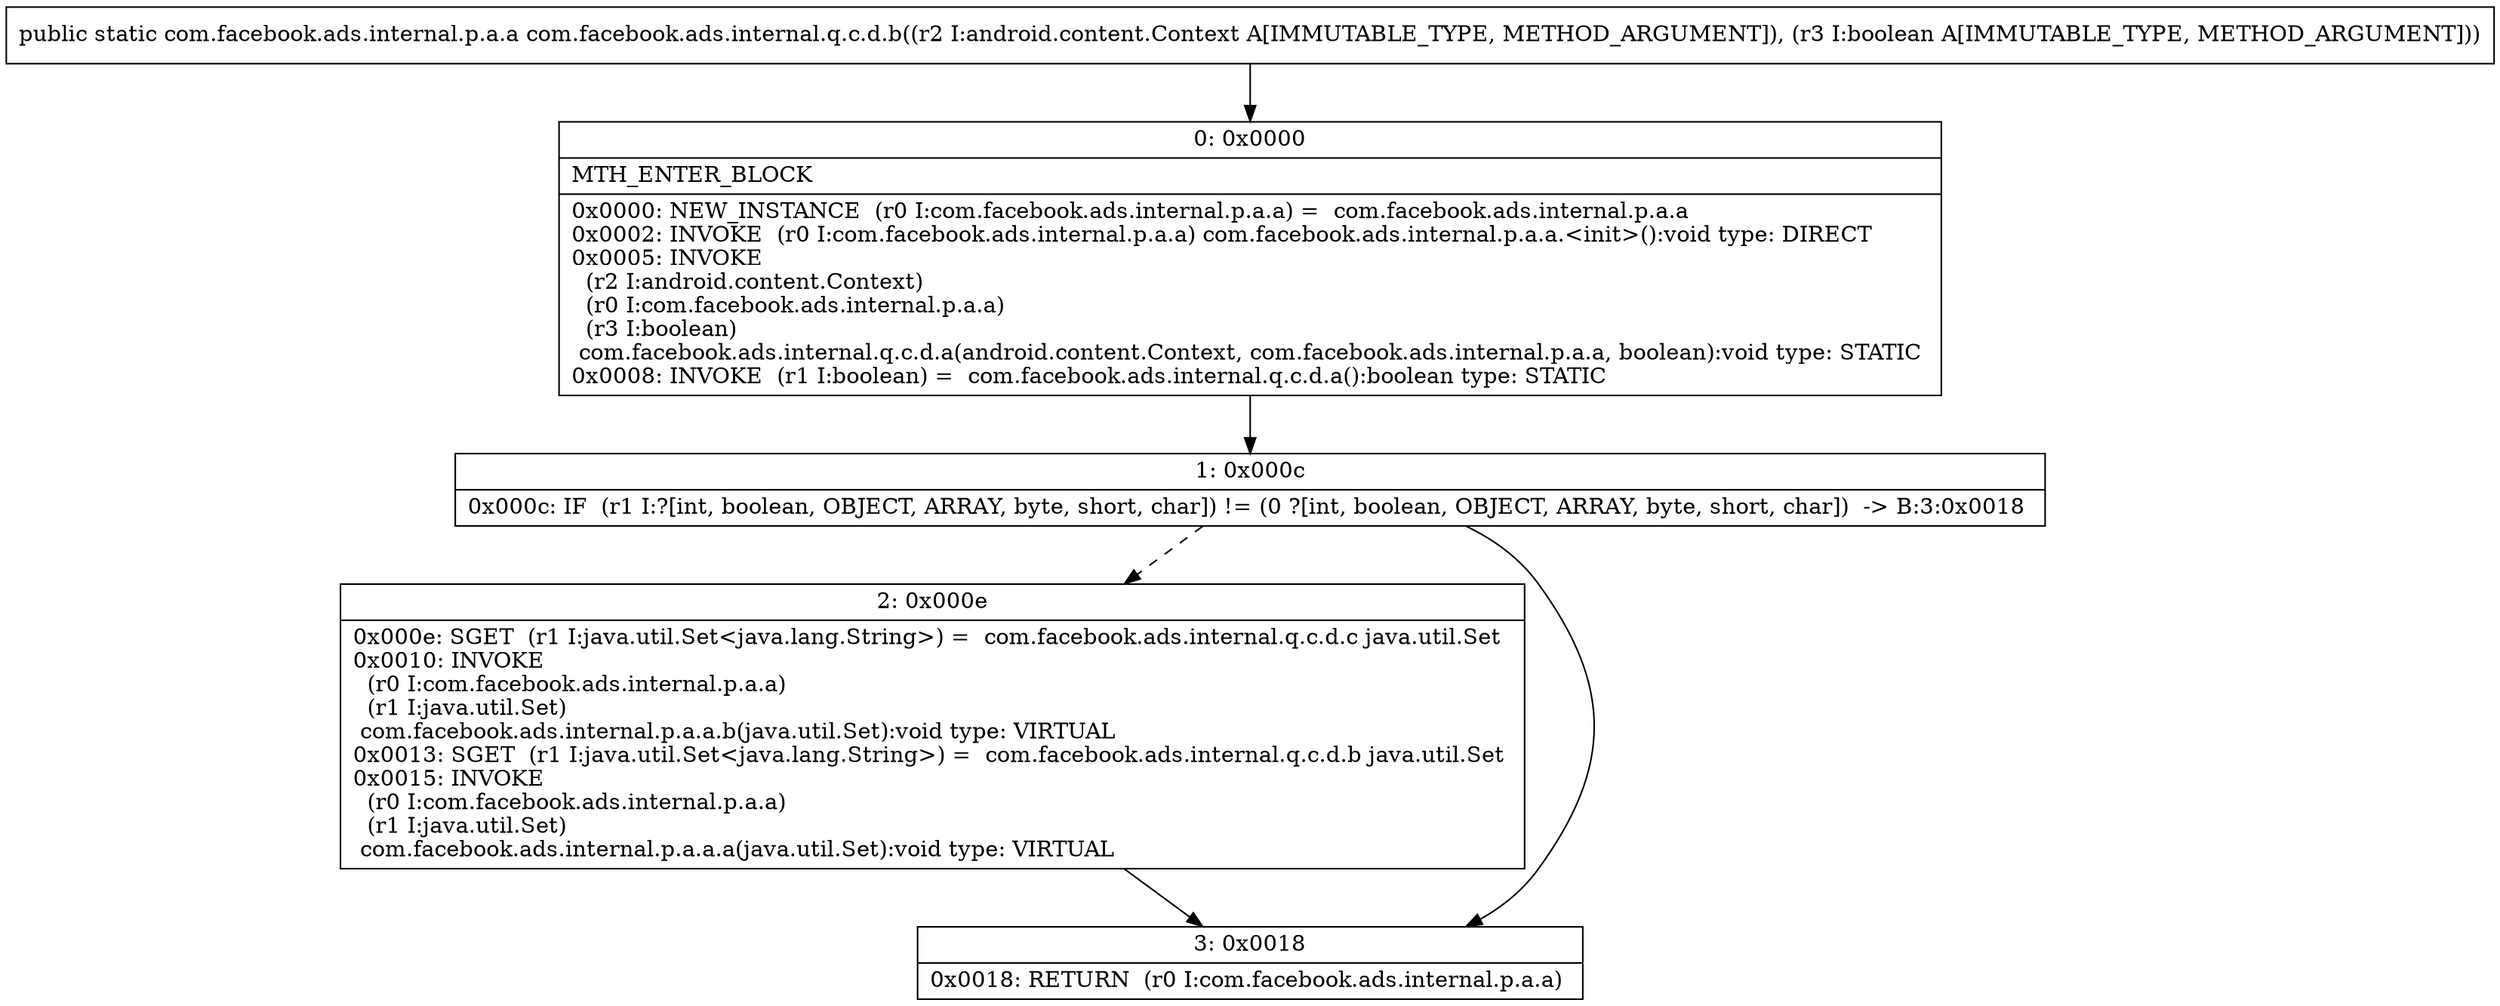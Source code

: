 digraph "CFG forcom.facebook.ads.internal.q.c.d.b(Landroid\/content\/Context;Z)Lcom\/facebook\/ads\/internal\/p\/a\/a;" {
Node_0 [shape=record,label="{0\:\ 0x0000|MTH_ENTER_BLOCK\l|0x0000: NEW_INSTANCE  (r0 I:com.facebook.ads.internal.p.a.a) =  com.facebook.ads.internal.p.a.a \l0x0002: INVOKE  (r0 I:com.facebook.ads.internal.p.a.a) com.facebook.ads.internal.p.a.a.\<init\>():void type: DIRECT \l0x0005: INVOKE  \l  (r2 I:android.content.Context)\l  (r0 I:com.facebook.ads.internal.p.a.a)\l  (r3 I:boolean)\l com.facebook.ads.internal.q.c.d.a(android.content.Context, com.facebook.ads.internal.p.a.a, boolean):void type: STATIC \l0x0008: INVOKE  (r1 I:boolean) =  com.facebook.ads.internal.q.c.d.a():boolean type: STATIC \l}"];
Node_1 [shape=record,label="{1\:\ 0x000c|0x000c: IF  (r1 I:?[int, boolean, OBJECT, ARRAY, byte, short, char]) != (0 ?[int, boolean, OBJECT, ARRAY, byte, short, char])  \-\> B:3:0x0018 \l}"];
Node_2 [shape=record,label="{2\:\ 0x000e|0x000e: SGET  (r1 I:java.util.Set\<java.lang.String\>) =  com.facebook.ads.internal.q.c.d.c java.util.Set \l0x0010: INVOKE  \l  (r0 I:com.facebook.ads.internal.p.a.a)\l  (r1 I:java.util.Set)\l com.facebook.ads.internal.p.a.a.b(java.util.Set):void type: VIRTUAL \l0x0013: SGET  (r1 I:java.util.Set\<java.lang.String\>) =  com.facebook.ads.internal.q.c.d.b java.util.Set \l0x0015: INVOKE  \l  (r0 I:com.facebook.ads.internal.p.a.a)\l  (r1 I:java.util.Set)\l com.facebook.ads.internal.p.a.a.a(java.util.Set):void type: VIRTUAL \l}"];
Node_3 [shape=record,label="{3\:\ 0x0018|0x0018: RETURN  (r0 I:com.facebook.ads.internal.p.a.a) \l}"];
MethodNode[shape=record,label="{public static com.facebook.ads.internal.p.a.a com.facebook.ads.internal.q.c.d.b((r2 I:android.content.Context A[IMMUTABLE_TYPE, METHOD_ARGUMENT]), (r3 I:boolean A[IMMUTABLE_TYPE, METHOD_ARGUMENT])) }"];
MethodNode -> Node_0;
Node_0 -> Node_1;
Node_1 -> Node_2[style=dashed];
Node_1 -> Node_3;
Node_2 -> Node_3;
}

